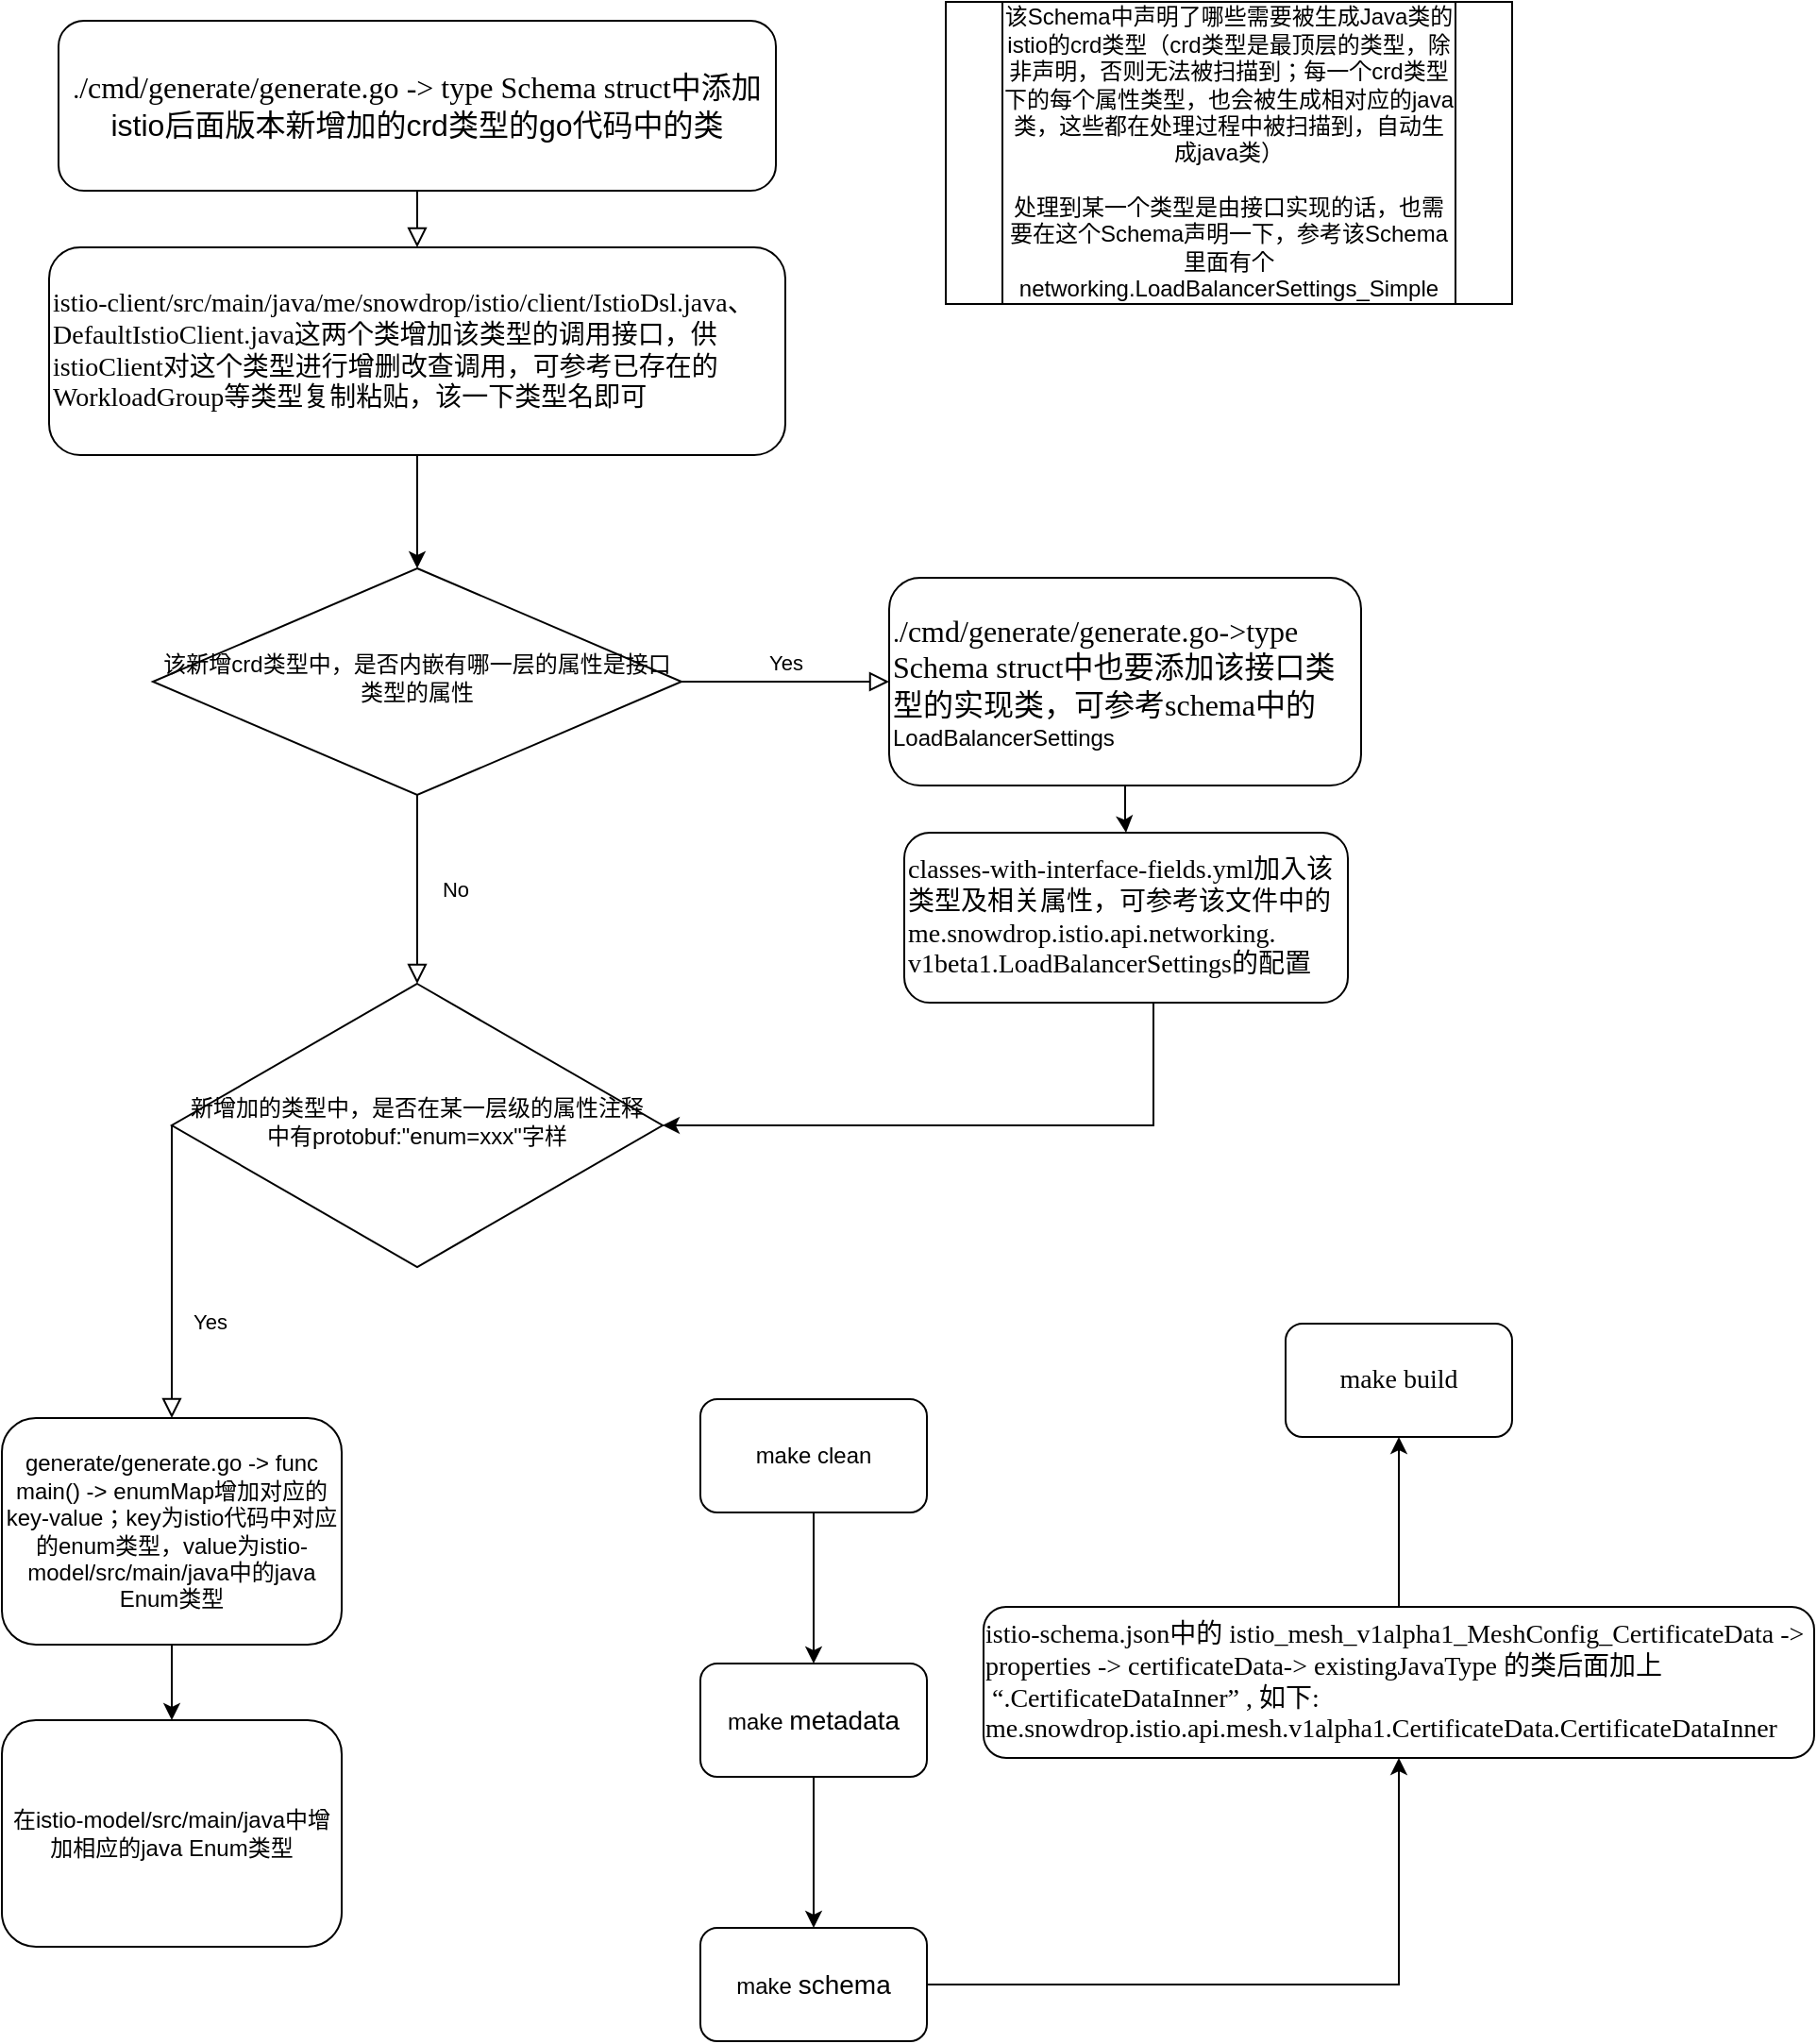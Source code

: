 <mxfile version="16.6.1" type="github">
  <diagram id="C5RBs43oDa-KdzZeNtuy" name="Page-1">
    <mxGraphModel dx="1340" dy="664" grid="1" gridSize="10" guides="1" tooltips="1" connect="1" arrows="1" fold="1" page="1" pageScale="1" pageWidth="827" pageHeight="1169" math="0" shadow="0">
      <root>
        <mxCell id="WIyWlLk6GJQsqaUBKTNV-0" />
        <mxCell id="WIyWlLk6GJQsqaUBKTNV-1" parent="WIyWlLk6GJQsqaUBKTNV-0" />
        <mxCell id="WIyWlLk6GJQsqaUBKTNV-2" value="" style="rounded=0;html=1;jettySize=auto;orthogonalLoop=1;fontSize=11;endArrow=block;endFill=0;endSize=8;strokeWidth=1;shadow=0;labelBackgroundColor=none;edgeStyle=orthogonalEdgeStyle;entryX=0.5;entryY=0;entryDx=0;entryDy=0;" parent="WIyWlLk6GJQsqaUBKTNV-1" source="WIyWlLk6GJQsqaUBKTNV-3" target="rdsL-xD0S33hwiKFE4rl-6" edge="1">
          <mxGeometry relative="1" as="geometry" />
        </mxCell>
        <mxCell id="WIyWlLk6GJQsqaUBKTNV-3" value="&lt;p class=&quot;MsoNormal&quot; style=&quot;margin: 0pt 0pt 0.0pt ; text-align: justify ; font-family: &amp;#34;times new roman&amp;#34; ; font-size: 10.5pt&quot;&gt;&lt;span style=&quot;font-size: 10.5pt&quot;&gt;.&lt;/span&gt;&lt;span style=&quot;font-size: 12pt&quot;&gt;/cmd/generate/generate.go&lt;/span&gt;&lt;span style=&quot;font-size: 12pt&quot;&gt;&amp;nbsp;-&amp;gt; &lt;/span&gt;&lt;span style=&quot;font-size: 12pt&quot;&gt;type Schema struct&lt;/span&gt;&lt;span style=&quot;font-size: 12pt&quot;&gt;&lt;font face=&quot;宋体&quot;&gt;中添加&lt;/font&gt;&lt;/span&gt;&lt;/p&gt;&lt;span style=&quot;font-size: 16px ; text-align: justify&quot;&gt;istio后面版本&lt;/span&gt;&lt;span style=&quot;font-size: 12pt ; text-align: justify&quot;&gt;新增加的crd类型的go代码中的类&lt;/span&gt;&lt;span style=&quot;font-size: 16px ; text-align: justify&quot;&gt;&lt;br&gt;&lt;/span&gt;" style="rounded=1;whiteSpace=wrap;html=1;fontSize=12;glass=0;strokeWidth=1;shadow=0;" parent="WIyWlLk6GJQsqaUBKTNV-1" vertex="1">
          <mxGeometry x="30" y="40" width="380" height="90" as="geometry" />
        </mxCell>
        <mxCell id="WIyWlLk6GJQsqaUBKTNV-4" value="No" style="rounded=0;html=1;jettySize=auto;orthogonalLoop=1;fontSize=11;endArrow=block;endFill=0;endSize=8;strokeWidth=1;shadow=0;labelBackgroundColor=none;edgeStyle=orthogonalEdgeStyle;" parent="WIyWlLk6GJQsqaUBKTNV-1" source="WIyWlLk6GJQsqaUBKTNV-6" target="WIyWlLk6GJQsqaUBKTNV-10" edge="1">
          <mxGeometry y="20" relative="1" as="geometry">
            <mxPoint as="offset" />
          </mxGeometry>
        </mxCell>
        <mxCell id="WIyWlLk6GJQsqaUBKTNV-5" value="Yes" style="edgeStyle=orthogonalEdgeStyle;rounded=0;html=1;jettySize=auto;orthogonalLoop=1;fontSize=11;endArrow=block;endFill=0;endSize=8;strokeWidth=1;shadow=0;labelBackgroundColor=none;" parent="WIyWlLk6GJQsqaUBKTNV-1" source="WIyWlLk6GJQsqaUBKTNV-6" target="WIyWlLk6GJQsqaUBKTNV-7" edge="1">
          <mxGeometry y="10" relative="1" as="geometry">
            <mxPoint as="offset" />
          </mxGeometry>
        </mxCell>
        <mxCell id="WIyWlLk6GJQsqaUBKTNV-6" value="该新增crd类型中，是否内嵌有哪一层的属性是接口类型的属性" style="rhombus;whiteSpace=wrap;html=1;shadow=0;fontFamily=Helvetica;fontSize=12;align=center;strokeWidth=1;spacing=6;spacingTop=-4;" parent="WIyWlLk6GJQsqaUBKTNV-1" vertex="1">
          <mxGeometry x="80" y="330" width="280" height="120" as="geometry" />
        </mxCell>
        <mxCell id="rdsL-xD0S33hwiKFE4rl-5" style="edgeStyle=orthogonalEdgeStyle;rounded=0;orthogonalLoop=1;jettySize=auto;html=1;entryX=1;entryY=0.5;entryDx=0;entryDy=0;exitX=0.471;exitY=0.989;exitDx=0;exitDy=0;exitPerimeter=0;" edge="1" parent="WIyWlLk6GJQsqaUBKTNV-1" source="WIyWlLk6GJQsqaUBKTNV-11" target="WIyWlLk6GJQsqaUBKTNV-10">
          <mxGeometry relative="1" as="geometry">
            <mxPoint x="605.0" y="537" as="targetPoint" />
            <mxPoint x="610" y="590" as="sourcePoint" />
            <Array as="points">
              <mxPoint x="610" y="559" />
              <mxPoint x="610" y="625" />
            </Array>
          </mxGeometry>
        </mxCell>
        <mxCell id="rdsL-xD0S33hwiKFE4rl-8" value="" style="edgeStyle=orthogonalEdgeStyle;rounded=0;orthogonalLoop=1;jettySize=auto;html=1;" edge="1" parent="WIyWlLk6GJQsqaUBKTNV-1" source="WIyWlLk6GJQsqaUBKTNV-7" target="WIyWlLk6GJQsqaUBKTNV-11">
          <mxGeometry relative="1" as="geometry" />
        </mxCell>
        <mxCell id="WIyWlLk6GJQsqaUBKTNV-7" value="&lt;p class=&quot;MsoNormal&quot; style=&quot;margin: 0pt 0pt 0.0pt ; font-family: &amp;#34;times new roman&amp;#34; ; font-size: 10.5pt&quot;&gt;&lt;span style=&quot;font-size: 10.5pt&quot;&gt;.&lt;/span&gt;&lt;span style=&quot;font-size: 12pt&quot;&gt;/cmd/generate/generate.go&lt;/span&gt;&lt;span style=&quot;font-size: 12pt&quot;&gt;-&amp;gt;&lt;/span&gt;&lt;span style=&quot;font-size: 12pt&quot;&gt;type Schema struct&lt;/span&gt;&lt;span style=&quot;font-size: 12pt&quot;&gt;&lt;font face=&quot;宋体&quot;&gt;中也要添加该接口类型的实现类，可参考schema中的&lt;/font&gt;&lt;/span&gt;&lt;/p&gt;&lt;span style=&quot;font-family: &amp;#34;helvetica&amp;#34; ; text-align: center&quot;&gt;LoadBalancerSettings&lt;/span&gt;" style="rounded=1;whiteSpace=wrap;html=1;fontSize=12;glass=0;strokeWidth=1;shadow=0;fontFamily=宋体;align=left;" parent="WIyWlLk6GJQsqaUBKTNV-1" vertex="1">
          <mxGeometry x="470" y="335" width="250" height="110" as="geometry" />
        </mxCell>
        <mxCell id="WIyWlLk6GJQsqaUBKTNV-8" value="Yes" style="rounded=0;html=1;jettySize=auto;orthogonalLoop=1;fontSize=11;endArrow=block;endFill=0;endSize=8;strokeWidth=1;shadow=0;labelBackgroundColor=none;edgeStyle=orthogonalEdgeStyle;exitX=0;exitY=0.5;exitDx=0;exitDy=0;entryX=0.5;entryY=0;entryDx=0;entryDy=0;" parent="WIyWlLk6GJQsqaUBKTNV-1" source="WIyWlLk6GJQsqaUBKTNV-10" target="rdsL-xD0S33hwiKFE4rl-9" edge="1">
          <mxGeometry x="0.333" y="20" relative="1" as="geometry">
            <mxPoint as="offset" />
            <mxPoint x="90" y="630" as="sourcePoint" />
            <mxPoint x="70" y="830" as="targetPoint" />
            <Array as="points">
              <mxPoint x="90" y="680" />
              <mxPoint x="90" y="680" />
            </Array>
          </mxGeometry>
        </mxCell>
        <mxCell id="WIyWlLk6GJQsqaUBKTNV-10" value="新增加的类型中，是否在某一层级的属性注释中有protobuf:&quot;enum=xxx&quot;字样" style="rhombus;whiteSpace=wrap;html=1;shadow=0;fontFamily=Helvetica;fontSize=12;align=center;strokeWidth=1;spacing=6;spacingTop=-4;" parent="WIyWlLk6GJQsqaUBKTNV-1" vertex="1">
          <mxGeometry x="90" y="550" width="260" height="150" as="geometry" />
        </mxCell>
        <mxCell id="WIyWlLk6GJQsqaUBKTNV-11" value="&lt;p class=&quot;MsoNormal&quot; style=&quot;margin: 0pt 0pt 0.0pt; font-family: calibri; font-size: 10.5pt;&quot;&gt;&lt;span style=&quot;font-size: 10.5pt&quot;&gt;classes-with-interface-fields.yml加入该类型及相关属性，可参考该文件中的me.snowdrop.istio.api.networking.&lt;/span&gt;&lt;/p&gt;&lt;p class=&quot;MsoNormal&quot; style=&quot;margin: 0pt 0pt 0.0pt; font-family: calibri; font-size: 10.5pt;&quot;&gt;&lt;span style=&quot;font-size: 10.5pt&quot;&gt;v1beta1.LoadBalancerSettings的配置&lt;/span&gt;&lt;/p&gt;" style="rounded=1;whiteSpace=wrap;html=1;fontSize=12;glass=0;strokeWidth=1;shadow=0;align=left;" parent="WIyWlLk6GJQsqaUBKTNV-1" vertex="1">
          <mxGeometry x="478" y="470" width="235" height="90" as="geometry" />
        </mxCell>
        <mxCell id="rdsL-xD0S33hwiKFE4rl-1" value="该Schema中声明了哪些需要被生成Java类的istio的crd类型（crd类型是最顶层的类型，除非声明，否则无法被扫描到；每一个crd类型下的每个属性类型，也会被生成相对应的java类，这些都在处理过程中被扫描到，自动生成java类）&lt;br&gt;&lt;br&gt;处理到某一个类型是由接口实现的话，也需要在这个Schema声明一下，参考该Schema里面有个networking.LoadBalancerSettings_Simple" style="shape=process;whiteSpace=wrap;html=1;backgroundOutline=1;" vertex="1" parent="WIyWlLk6GJQsqaUBKTNV-1">
          <mxGeometry x="500" y="30" width="300" height="160" as="geometry" />
        </mxCell>
        <mxCell id="rdsL-xD0S33hwiKFE4rl-7" style="edgeStyle=orthogonalEdgeStyle;rounded=0;orthogonalLoop=1;jettySize=auto;html=1;entryX=0.5;entryY=0;entryDx=0;entryDy=0;" edge="1" parent="WIyWlLk6GJQsqaUBKTNV-1" source="rdsL-xD0S33hwiKFE4rl-6" target="WIyWlLk6GJQsqaUBKTNV-6">
          <mxGeometry relative="1" as="geometry" />
        </mxCell>
        <mxCell id="rdsL-xD0S33hwiKFE4rl-6" value="&lt;p class=&quot;MsoNormal&quot; style=&quot;margin: 0pt 0pt 0.0pt&quot;&gt;&lt;font face=&quot;times new roman&quot;&gt;&lt;span style=&quot;font-size: 14px&quot;&gt;istio-client/src/main/java/me/snowdrop/istio/client/IstioDsl.java、DefaultIstioClient.java这两个类增加该类型的调用接口，供istioClient对这个类型进行增删改查调用，可参考已存在的WorkloadGroup等类型复制粘贴，该一下类型名即可&lt;/span&gt;&lt;/font&gt;&lt;br&gt;&lt;/p&gt;" style="rounded=1;whiteSpace=wrap;html=1;fontSize=12;glass=0;strokeWidth=1;shadow=0;fontFamily=宋体;align=left;" vertex="1" parent="WIyWlLk6GJQsqaUBKTNV-1">
          <mxGeometry x="25" y="160" width="390" height="110" as="geometry" />
        </mxCell>
        <mxCell id="rdsL-xD0S33hwiKFE4rl-11" style="edgeStyle=orthogonalEdgeStyle;rounded=0;orthogonalLoop=1;jettySize=auto;html=1;entryX=0.5;entryY=0;entryDx=0;entryDy=0;" edge="1" parent="WIyWlLk6GJQsqaUBKTNV-1" source="rdsL-xD0S33hwiKFE4rl-9" target="rdsL-xD0S33hwiKFE4rl-10">
          <mxGeometry relative="1" as="geometry" />
        </mxCell>
        <mxCell id="rdsL-xD0S33hwiKFE4rl-9" value="generate/generate.go -&amp;gt; func main() -&amp;gt; enumMap增加对应的key-value；key为istio代码中对应的enum类型，value为istio-model/src/main/java中的java Enum类型" style="rounded=1;whiteSpace=wrap;html=1;" vertex="1" parent="WIyWlLk6GJQsqaUBKTNV-1">
          <mxGeometry y="780" width="180" height="120" as="geometry" />
        </mxCell>
        <mxCell id="rdsL-xD0S33hwiKFE4rl-10" value="在istio-model/src/main/java中增加相应的java Enum类型" style="rounded=1;whiteSpace=wrap;html=1;" vertex="1" parent="WIyWlLk6GJQsqaUBKTNV-1">
          <mxGeometry y="940" width="180" height="120" as="geometry" />
        </mxCell>
        <mxCell id="rdsL-xD0S33hwiKFE4rl-14" value="" style="edgeStyle=orthogonalEdgeStyle;rounded=0;orthogonalLoop=1;jettySize=auto;html=1;" edge="1" parent="WIyWlLk6GJQsqaUBKTNV-1" source="rdsL-xD0S33hwiKFE4rl-12" target="rdsL-xD0S33hwiKFE4rl-13">
          <mxGeometry relative="1" as="geometry" />
        </mxCell>
        <mxCell id="rdsL-xD0S33hwiKFE4rl-12" value="make clean" style="rounded=1;whiteSpace=wrap;html=1;" vertex="1" parent="WIyWlLk6GJQsqaUBKTNV-1">
          <mxGeometry x="370" y="770" width="120" height="60" as="geometry" />
        </mxCell>
        <mxCell id="rdsL-xD0S33hwiKFE4rl-16" value="" style="edgeStyle=orthogonalEdgeStyle;rounded=0;orthogonalLoop=1;jettySize=auto;html=1;" edge="1" parent="WIyWlLk6GJQsqaUBKTNV-1" source="rdsL-xD0S33hwiKFE4rl-13" target="rdsL-xD0S33hwiKFE4rl-15">
          <mxGeometry relative="1" as="geometry" />
        </mxCell>
        <mxCell id="rdsL-xD0S33hwiKFE4rl-13" value="make&amp;nbsp;&lt;span style=&quot;font-size: 10.5pt ; text-align: justify&quot;&gt;metadata&lt;/span&gt;" style="rounded=1;whiteSpace=wrap;html=1;" vertex="1" parent="WIyWlLk6GJQsqaUBKTNV-1">
          <mxGeometry x="370" y="910" width="120" height="60" as="geometry" />
        </mxCell>
        <mxCell id="rdsL-xD0S33hwiKFE4rl-18" value="" style="edgeStyle=orthogonalEdgeStyle;rounded=0;orthogonalLoop=1;jettySize=auto;html=1;" edge="1" parent="WIyWlLk6GJQsqaUBKTNV-1" source="rdsL-xD0S33hwiKFE4rl-15" target="rdsL-xD0S33hwiKFE4rl-17">
          <mxGeometry relative="1" as="geometry" />
        </mxCell>
        <mxCell id="rdsL-xD0S33hwiKFE4rl-15" value="make&amp;nbsp;&lt;span style=&quot;font-size: 10.5pt ; text-align: justify&quot;&gt;schema&lt;/span&gt;" style="whiteSpace=wrap;html=1;rounded=1;" vertex="1" parent="WIyWlLk6GJQsqaUBKTNV-1">
          <mxGeometry x="370" y="1050" width="120" height="60" as="geometry" />
        </mxCell>
        <mxCell id="rdsL-xD0S33hwiKFE4rl-20" value="" style="edgeStyle=orthogonalEdgeStyle;rounded=0;orthogonalLoop=1;jettySize=auto;html=1;" edge="1" parent="WIyWlLk6GJQsqaUBKTNV-1" source="rdsL-xD0S33hwiKFE4rl-17" target="rdsL-xD0S33hwiKFE4rl-19">
          <mxGeometry relative="1" as="geometry" />
        </mxCell>
        <mxCell id="rdsL-xD0S33hwiKFE4rl-17" value="&lt;p class=&quot;MsoNormal&quot; style=&quot;margin: 0pt 0pt 0.0pt ; text-align: left ; font-family: &amp;#34;calibri&amp;#34; ; font-size: 10.5pt&quot;&gt;&lt;span style=&quot;font-size: 10.5pt&quot;&gt;istio-schema.json&lt;font face=&quot;宋体&quot;&gt;中的 &lt;/font&gt;&lt;font face=&quot;Calibri&quot;&gt;istio_mesh_v1alpha1_MeshConfig_CertificateData -&amp;gt; properties -&amp;gt; certificateData-&amp;gt; existingJavaType &lt;/font&gt;&lt;/span&gt;&lt;span style=&quot;font-size: 10.5pt&quot;&gt;&lt;font face=&quot;宋体&quot;&gt;的&lt;/font&gt;&lt;/span&gt;&lt;span style=&quot;font-size: 10.5pt&quot;&gt;&lt;font face=&quot;宋体&quot;&gt;类后面加上&lt;/font&gt; &amp;nbsp;“&lt;font face=&quot;Calibri&quot;&gt;.CertificateDataInner&lt;/font&gt;&lt;font face=&quot;宋体&quot;&gt;” &lt;/font&gt;&lt;font face=&quot;Calibri&quot;&gt;, &lt;/font&gt;&lt;font face=&quot;宋体&quot;&gt;如下&lt;/font&gt;&lt;font face=&quot;Calibri&quot;&gt;: me.snowdrop.istio.api.mesh.v1alpha1.CertificateData.CertificateDataInner&lt;/font&gt;&lt;/span&gt;&lt;span style=&quot;font-size: 10.5pt&quot;&gt;&lt;/span&gt;&lt;/p&gt;" style="whiteSpace=wrap;html=1;rounded=1;" vertex="1" parent="WIyWlLk6GJQsqaUBKTNV-1">
          <mxGeometry x="520" y="880" width="440" height="80" as="geometry" />
        </mxCell>
        <mxCell id="rdsL-xD0S33hwiKFE4rl-19" value="&lt;p class=&quot;MsoNormal&quot; style=&quot;margin: 0pt 0pt 0.0pt ; text-align: justify ; font-family: &amp;#34;calibri&amp;#34; ; font-size: 10.5pt&quot;&gt;&lt;span style=&quot;font-size: 10.5pt&quot;&gt;make &lt;/span&gt;&lt;span style=&quot;font-size: 10.5pt&quot;&gt;build&lt;/span&gt;&lt;span style=&quot;font-size: 10.5pt&quot;&gt;&lt;/span&gt;&lt;/p&gt;" style="whiteSpace=wrap;html=1;rounded=1;" vertex="1" parent="WIyWlLk6GJQsqaUBKTNV-1">
          <mxGeometry x="680" y="730" width="120" height="60" as="geometry" />
        </mxCell>
      </root>
    </mxGraphModel>
  </diagram>
</mxfile>

